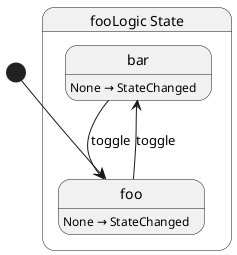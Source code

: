 @startuml fooLogic
state "fooLogic State" as testing_foo_fooLogic_State {
  state "bar" as testing_foo_fooLogic_State_bar
  state "foo" as testing_foo_fooLogic_State_foo
}

testing_foo_fooLogic_State_bar --> testing_foo_fooLogic_State_foo : toggle
testing_foo_fooLogic_State_foo --> testing_foo_fooLogic_State_bar : toggle

testing_foo_fooLogic_State_bar : None → StateChanged
testing_foo_fooLogic_State_foo : None → StateChanged

[*] --> testing_foo_fooLogic_State_foo
@enduml